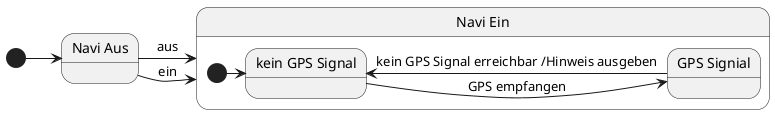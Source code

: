 @startuml
state "Navi Ein" as NaviEin
state "Navi Aus" as NaviAus
[*] -> NaviAus
NaviAus -> NaviEin : ein
NaviAus -> NaviEin : aus
state NaviEin {
  state "kein GPS Signal" as keinGPSSignal
  state "GPS Signial" as GPSSignal
  [*] -> keinGPSSignal
  keinGPSSignal -> GPSSignal : GPS empfangen
  GPSSignal -> keinGPSSignal : kein GPS Signal erreichbar /Hinweis ausgeben
}

@enduml